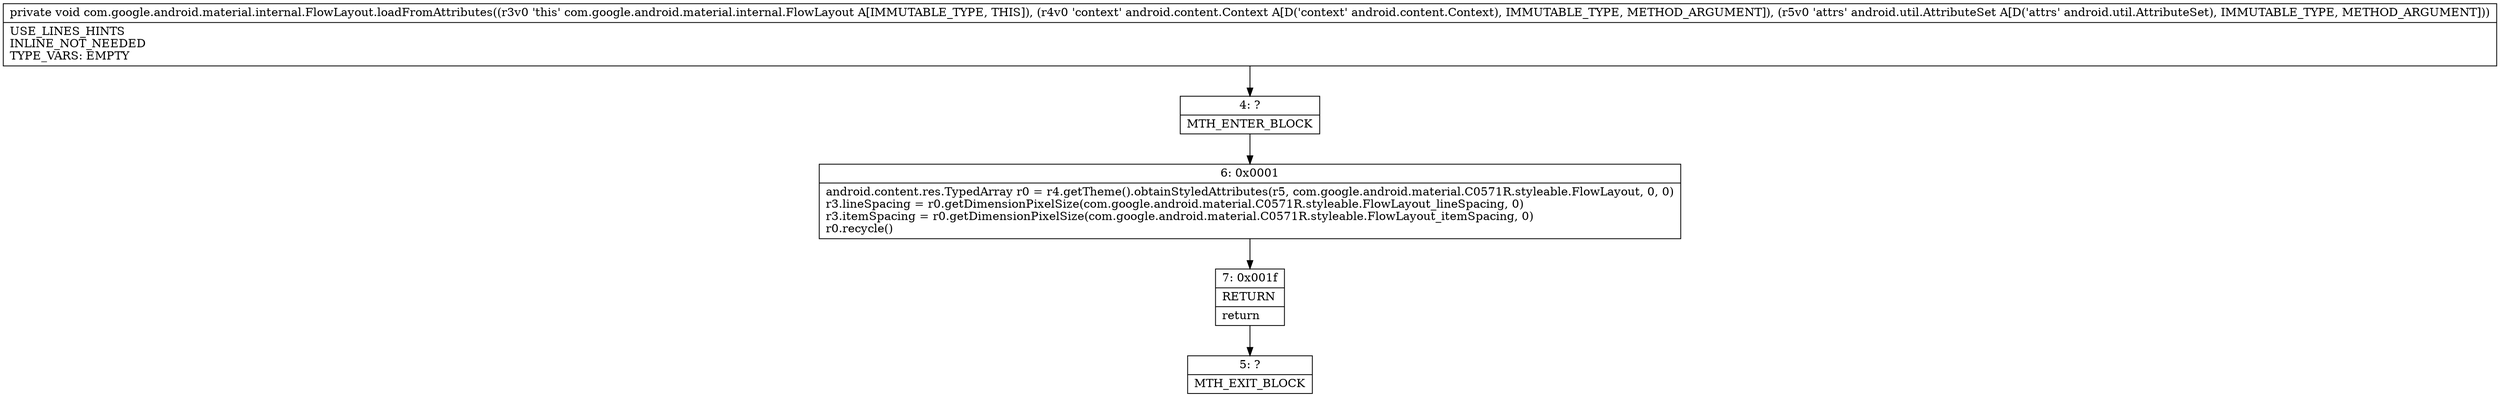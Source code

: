 digraph "CFG forcom.google.android.material.internal.FlowLayout.loadFromAttributes(Landroid\/content\/Context;Landroid\/util\/AttributeSet;)V" {
Node_4 [shape=record,label="{4\:\ ?|MTH_ENTER_BLOCK\l}"];
Node_6 [shape=record,label="{6\:\ 0x0001|android.content.res.TypedArray r0 = r4.getTheme().obtainStyledAttributes(r5, com.google.android.material.C0571R.styleable.FlowLayout, 0, 0)\lr3.lineSpacing = r0.getDimensionPixelSize(com.google.android.material.C0571R.styleable.FlowLayout_lineSpacing, 0)\lr3.itemSpacing = r0.getDimensionPixelSize(com.google.android.material.C0571R.styleable.FlowLayout_itemSpacing, 0)\lr0.recycle()\l}"];
Node_7 [shape=record,label="{7\:\ 0x001f|RETURN\l|return\l}"];
Node_5 [shape=record,label="{5\:\ ?|MTH_EXIT_BLOCK\l}"];
MethodNode[shape=record,label="{private void com.google.android.material.internal.FlowLayout.loadFromAttributes((r3v0 'this' com.google.android.material.internal.FlowLayout A[IMMUTABLE_TYPE, THIS]), (r4v0 'context' android.content.Context A[D('context' android.content.Context), IMMUTABLE_TYPE, METHOD_ARGUMENT]), (r5v0 'attrs' android.util.AttributeSet A[D('attrs' android.util.AttributeSet), IMMUTABLE_TYPE, METHOD_ARGUMENT]))  | USE_LINES_HINTS\lINLINE_NOT_NEEDED\lTYPE_VARS: EMPTY\l}"];
MethodNode -> Node_4;Node_4 -> Node_6;
Node_6 -> Node_7;
Node_7 -> Node_5;
}

